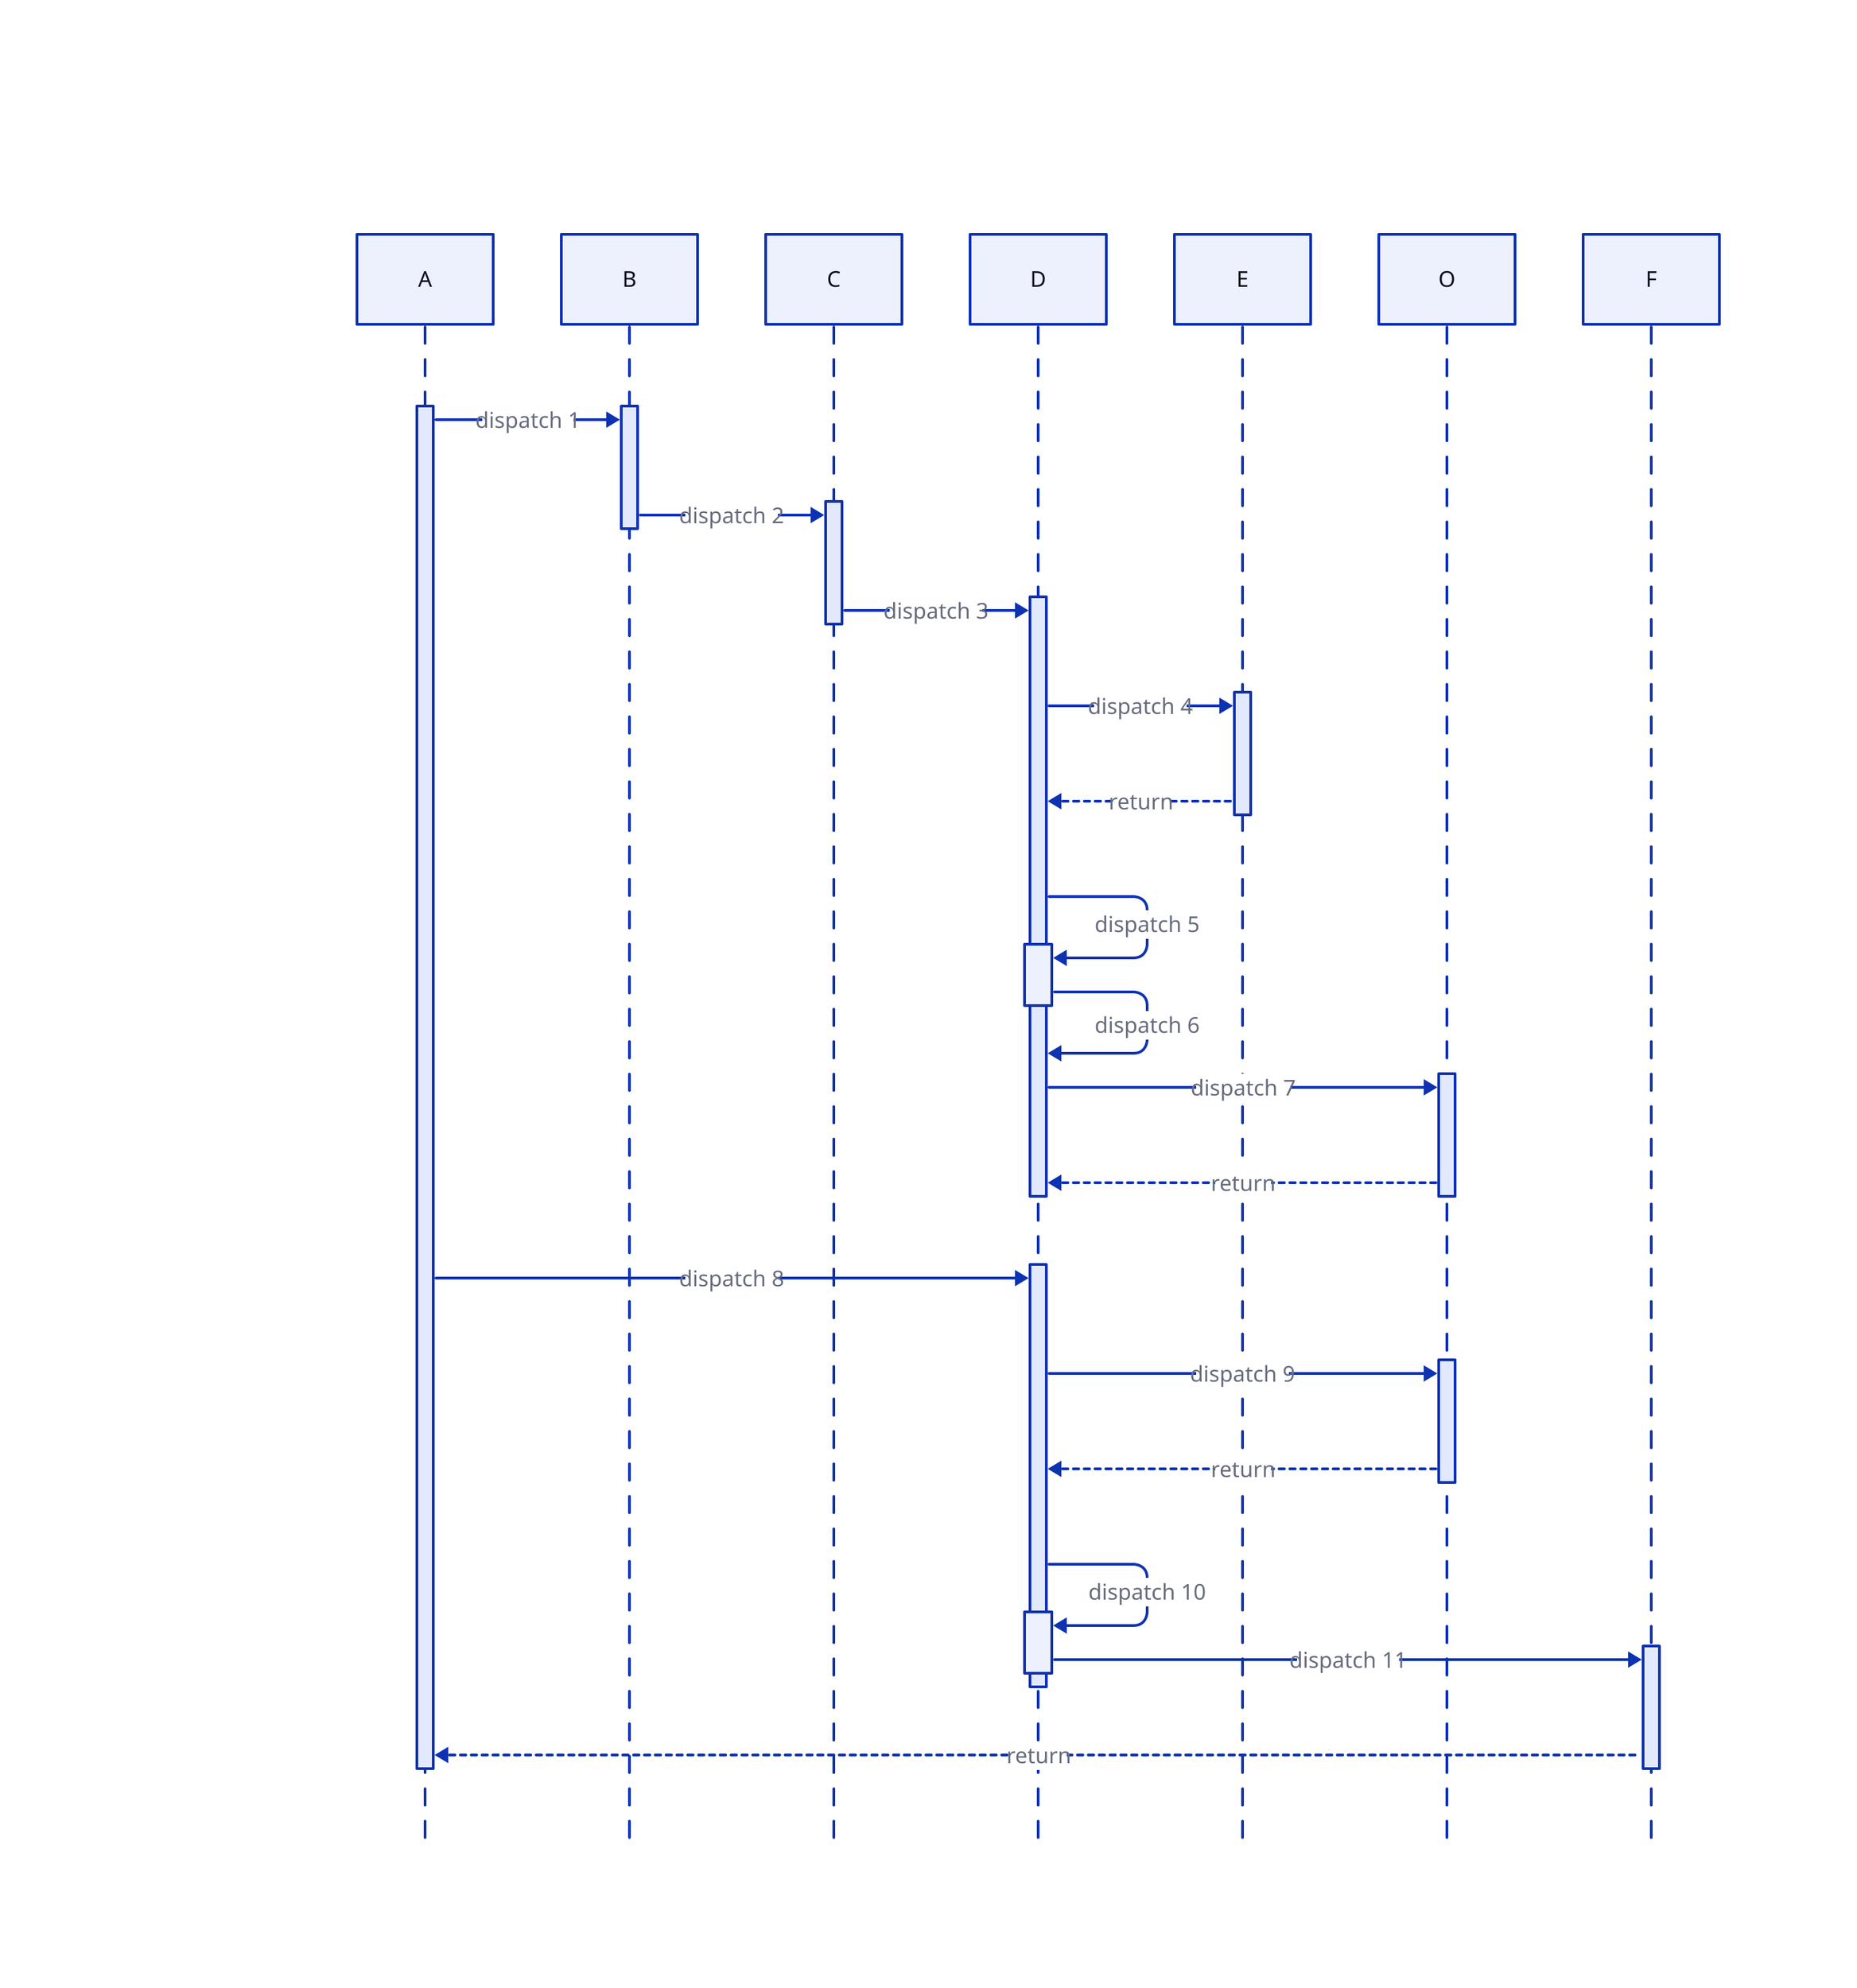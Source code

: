 title: {
  near: top-center
  label: |md 
    # D2 Sequence Diagram
  |
}

shape: sequence_diagram

A; B; C; D; E; O; F

# There are always drawbacks: no notes!
explanation: |md
  ## Legend
  - A - Note about A
  - B - Note about B
  - C - Note etc
  - D - Note
  - E - Note
  - F - Note
  - O - Note
| {  near: center-left }


A.process -> B.process: dispatch 1
B.process -> C.process: dispatch 2
C.process -> D.calculation: dispatch 3

D.calculation -> E.1: dispatch 4
D.calculation <-- E.1: return {
  style.stroke-dash: 2
}

D.calculation -> D.calculation.subMethod: dispatch 5
D.calculation.subMethod -> D.calculation: dispatch 6

D.calculation -> O.dbRequst: dispatch 7
O.dbRequst -> D.calculation: return {
  style.stroke-dash: 2
}

# just add some code

A.process -> D.2: dispatch 8
D.2 -> O.1: dispatch 9
O.1 -> D.2: return {
  style.stroke-dash: 2
}


D.2 -> D.2.1: dispatch 10 
D.2.1 -> F.1: dispatch 11

A.process <- F.1: return {
  style.stroke-dash: 2
}